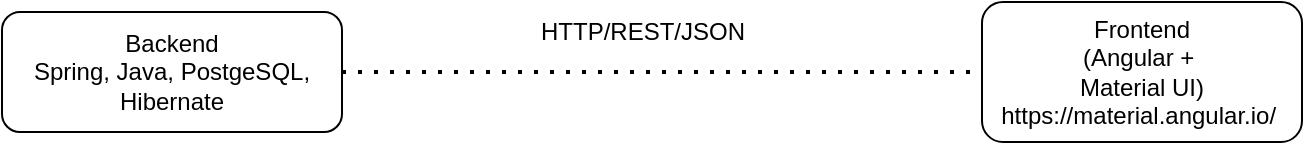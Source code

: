 <mxfile version="20.5.3" type="device"><diagram id="DyFuMpCX27XoB-8ZtTka" name="Strona-1"><mxGraphModel dx="1185" dy="635" grid="1" gridSize="10" guides="1" tooltips="1" connect="1" arrows="1" fold="1" page="1" pageScale="1" pageWidth="827" pageHeight="1169" math="0" shadow="0"><root><mxCell id="0"/><mxCell id="1" parent="0"/><mxCell id="tEajHAO4RvhPwjhjvDjS-2" value="Frontend&lt;br&gt;(Angular +&amp;nbsp;&lt;br&gt;Material UI)&lt;br&gt;https://material.angular.io/&amp;nbsp;" style="rounded=1;whiteSpace=wrap;html=1;" vertex="1" parent="1"><mxGeometry x="570" y="80" width="160" height="70" as="geometry"/></mxCell><mxCell id="tEajHAO4RvhPwjhjvDjS-3" value="Backend&lt;br&gt;Spring, Java, PostgeSQL, Hibernate" style="rounded=1;whiteSpace=wrap;html=1;" vertex="1" parent="1"><mxGeometry x="80" y="85" width="170" height="60" as="geometry"/></mxCell><mxCell id="tEajHAO4RvhPwjhjvDjS-4" value="" style="endArrow=none;dashed=1;html=1;dashPattern=1 3;strokeWidth=2;rounded=0;exitX=1;exitY=0.5;exitDx=0;exitDy=0;entryX=0;entryY=0.5;entryDx=0;entryDy=0;" edge="1" parent="1" source="tEajHAO4RvhPwjhjvDjS-3" target="tEajHAO4RvhPwjhjvDjS-2"><mxGeometry width="50" height="50" relative="1" as="geometry"><mxPoint x="340" y="90" as="sourcePoint"/><mxPoint x="390" y="40" as="targetPoint"/></mxGeometry></mxCell><mxCell id="tEajHAO4RvhPwjhjvDjS-5" value="HTTP/REST/JSON" style="text;html=1;align=center;verticalAlign=middle;resizable=0;points=[];autosize=1;strokeColor=none;fillColor=none;" vertex="1" parent="1"><mxGeometry x="335" y="80" width="130" height="30" as="geometry"/></mxCell></root></mxGraphModel></diagram></mxfile>